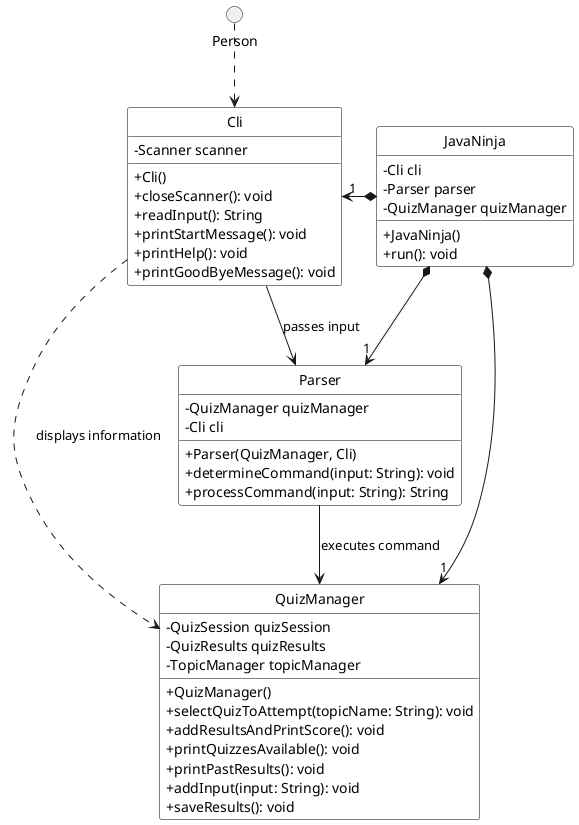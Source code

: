 @startuml
hide circle

skinparam classAttributeIconSize 0

skinparam class {
    BackgroundColor White
    BorderColor Black
    FontColor Black
}

skinparam class {
    FontName Bold
}

circle Person

class JavaNinja {
    - Cli cli
    - Parser parser
    - QuizManager quizManager
    + JavaNinja()
    + run(): void
}

class Cli {
    - Scanner scanner
    + Cli()
    + closeScanner(): void
    + readInput(): String
    + printStartMessage(): void
    + printHelp(): void
    + printGoodByeMessage(): void
}

class Parser {
    - QuizManager quizManager
    - Cli cli
    + Parser(QuizManager, Cli)
    + determineCommand(input: String): void
    + processCommand(input: String): String
}

class QuizManager {
    - QuizSession quizSession
    - QuizResults quizResults
    - TopicManager topicManager
    + QuizManager()
    + selectQuizToAttempt(topicName: String): void
    + addResultsAndPrintScore(): void
    + printQuizzesAvailable(): void
    + printPastResults(): void
    + addInput(input: String): void
    + saveResults(): void
}

Person ..> Cli
JavaNinja *-left-> "1" Cli
JavaNinja *-down-> "1" Parser
JavaNinja *--> "1" QuizManager
Cli --> Parser : passes input
Parser --> QuizManager : executes command
Cli ..> QuizManager : displays information

@enduml


